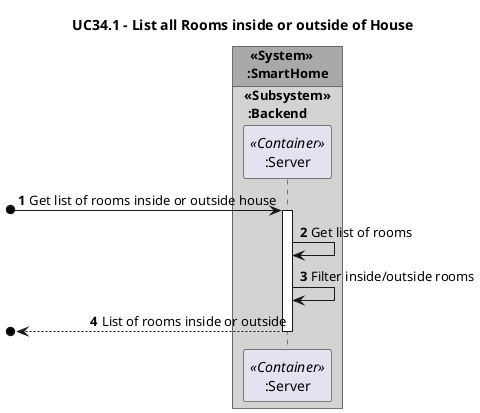 @startuml

title UC34.1 - List all Rooms inside or outside of House
autonumber

!pragma teoz true
box " <<System>>\n:SmartHome" #DarkGrey
box "<<Subsystem>>\n :Backend" #LightGrey
  participant ":Server" as server <<Container>>
end box


[o-> server: Get list of rooms inside or outside house
activate server
server -> server: Get list of rooms
server -> server: Filter inside/outside rooms
[o<-- server: List of rooms inside or outside
deactivate server

@enduml